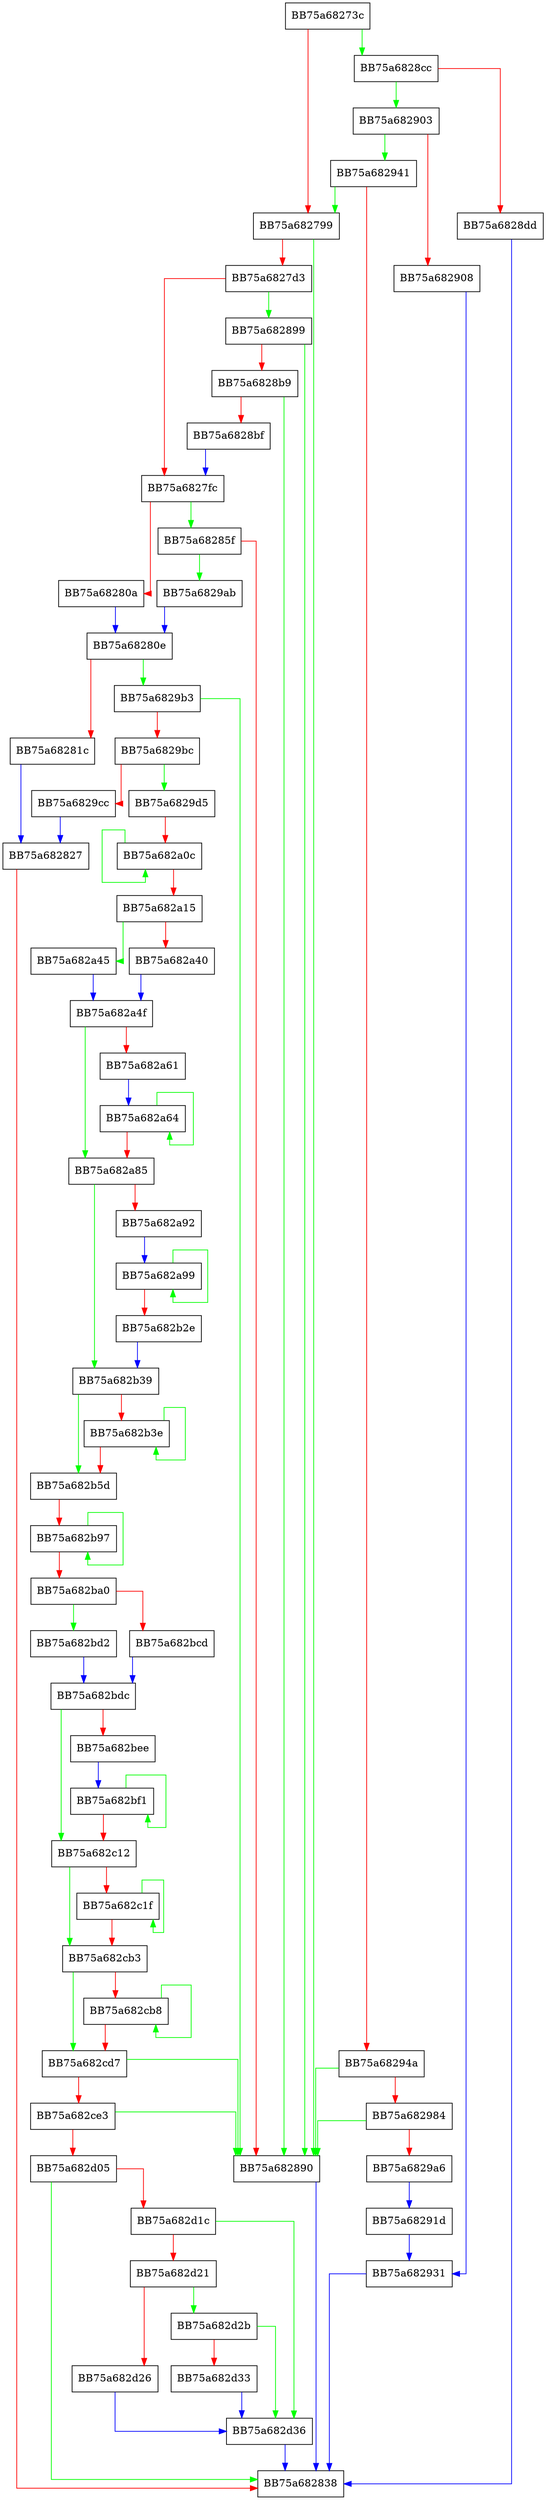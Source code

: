 digraph msil_parse_member_ref {
  node [shape="box"];
  graph [splines=ortho];
  BB75a68273c -> BB75a6828cc [color="green"];
  BB75a68273c -> BB75a682799 [color="red"];
  BB75a682799 -> BB75a682890 [color="green"];
  BB75a682799 -> BB75a6827d3 [color="red"];
  BB75a6827d3 -> BB75a682899 [color="green"];
  BB75a6827d3 -> BB75a6827fc [color="red"];
  BB75a6827fc -> BB75a68285f [color="green"];
  BB75a6827fc -> BB75a68280a [color="red"];
  BB75a68280a -> BB75a68280e [color="blue"];
  BB75a68280e -> BB75a6829b3 [color="green"];
  BB75a68280e -> BB75a68281c [color="red"];
  BB75a68281c -> BB75a682827 [color="blue"];
  BB75a682827 -> BB75a682838 [color="red"];
  BB75a68285f -> BB75a6829ab [color="green"];
  BB75a68285f -> BB75a682890 [color="red"];
  BB75a682890 -> BB75a682838 [color="blue"];
  BB75a682899 -> BB75a682890 [color="green"];
  BB75a682899 -> BB75a6828b9 [color="red"];
  BB75a6828b9 -> BB75a682890 [color="green"];
  BB75a6828b9 -> BB75a6828bf [color="red"];
  BB75a6828bf -> BB75a6827fc [color="blue"];
  BB75a6828cc -> BB75a682903 [color="green"];
  BB75a6828cc -> BB75a6828dd [color="red"];
  BB75a6828dd -> BB75a682838 [color="blue"];
  BB75a682903 -> BB75a682941 [color="green"];
  BB75a682903 -> BB75a682908 [color="red"];
  BB75a682908 -> BB75a682931 [color="blue"];
  BB75a68291d -> BB75a682931 [color="blue"];
  BB75a682931 -> BB75a682838 [color="blue"];
  BB75a682941 -> BB75a682799 [color="green"];
  BB75a682941 -> BB75a68294a [color="red"];
  BB75a68294a -> BB75a682890 [color="green"];
  BB75a68294a -> BB75a682984 [color="red"];
  BB75a682984 -> BB75a682890 [color="green"];
  BB75a682984 -> BB75a6829a6 [color="red"];
  BB75a6829a6 -> BB75a68291d [color="blue"];
  BB75a6829ab -> BB75a68280e [color="blue"];
  BB75a6829b3 -> BB75a682890 [color="green"];
  BB75a6829b3 -> BB75a6829bc [color="red"];
  BB75a6829bc -> BB75a6829d5 [color="green"];
  BB75a6829bc -> BB75a6829cc [color="red"];
  BB75a6829cc -> BB75a682827 [color="blue"];
  BB75a6829d5 -> BB75a682a0c [color="red"];
  BB75a682a0c -> BB75a682a0c [color="green"];
  BB75a682a0c -> BB75a682a15 [color="red"];
  BB75a682a15 -> BB75a682a45 [color="green"];
  BB75a682a15 -> BB75a682a40 [color="red"];
  BB75a682a40 -> BB75a682a4f [color="blue"];
  BB75a682a45 -> BB75a682a4f [color="blue"];
  BB75a682a4f -> BB75a682a85 [color="green"];
  BB75a682a4f -> BB75a682a61 [color="red"];
  BB75a682a61 -> BB75a682a64 [color="blue"];
  BB75a682a64 -> BB75a682a64 [color="green"];
  BB75a682a64 -> BB75a682a85 [color="red"];
  BB75a682a85 -> BB75a682b39 [color="green"];
  BB75a682a85 -> BB75a682a92 [color="red"];
  BB75a682a92 -> BB75a682a99 [color="blue"];
  BB75a682a99 -> BB75a682a99 [color="green"];
  BB75a682a99 -> BB75a682b2e [color="red"];
  BB75a682b2e -> BB75a682b39 [color="blue"];
  BB75a682b39 -> BB75a682b5d [color="green"];
  BB75a682b39 -> BB75a682b3e [color="red"];
  BB75a682b3e -> BB75a682b3e [color="green"];
  BB75a682b3e -> BB75a682b5d [color="red"];
  BB75a682b5d -> BB75a682b97 [color="red"];
  BB75a682b97 -> BB75a682b97 [color="green"];
  BB75a682b97 -> BB75a682ba0 [color="red"];
  BB75a682ba0 -> BB75a682bd2 [color="green"];
  BB75a682ba0 -> BB75a682bcd [color="red"];
  BB75a682bcd -> BB75a682bdc [color="blue"];
  BB75a682bd2 -> BB75a682bdc [color="blue"];
  BB75a682bdc -> BB75a682c12 [color="green"];
  BB75a682bdc -> BB75a682bee [color="red"];
  BB75a682bee -> BB75a682bf1 [color="blue"];
  BB75a682bf1 -> BB75a682bf1 [color="green"];
  BB75a682bf1 -> BB75a682c12 [color="red"];
  BB75a682c12 -> BB75a682cb3 [color="green"];
  BB75a682c12 -> BB75a682c1f [color="red"];
  BB75a682c1f -> BB75a682c1f [color="green"];
  BB75a682c1f -> BB75a682cb3 [color="red"];
  BB75a682cb3 -> BB75a682cd7 [color="green"];
  BB75a682cb3 -> BB75a682cb8 [color="red"];
  BB75a682cb8 -> BB75a682cb8 [color="green"];
  BB75a682cb8 -> BB75a682cd7 [color="red"];
  BB75a682cd7 -> BB75a682890 [color="green"];
  BB75a682cd7 -> BB75a682ce3 [color="red"];
  BB75a682ce3 -> BB75a682890 [color="green"];
  BB75a682ce3 -> BB75a682d05 [color="red"];
  BB75a682d05 -> BB75a682838 [color="green"];
  BB75a682d05 -> BB75a682d1c [color="red"];
  BB75a682d1c -> BB75a682d36 [color="green"];
  BB75a682d1c -> BB75a682d21 [color="red"];
  BB75a682d21 -> BB75a682d2b [color="green"];
  BB75a682d21 -> BB75a682d26 [color="red"];
  BB75a682d26 -> BB75a682d36 [color="blue"];
  BB75a682d2b -> BB75a682d36 [color="green"];
  BB75a682d2b -> BB75a682d33 [color="red"];
  BB75a682d33 -> BB75a682d36 [color="blue"];
  BB75a682d36 -> BB75a682838 [color="blue"];
}